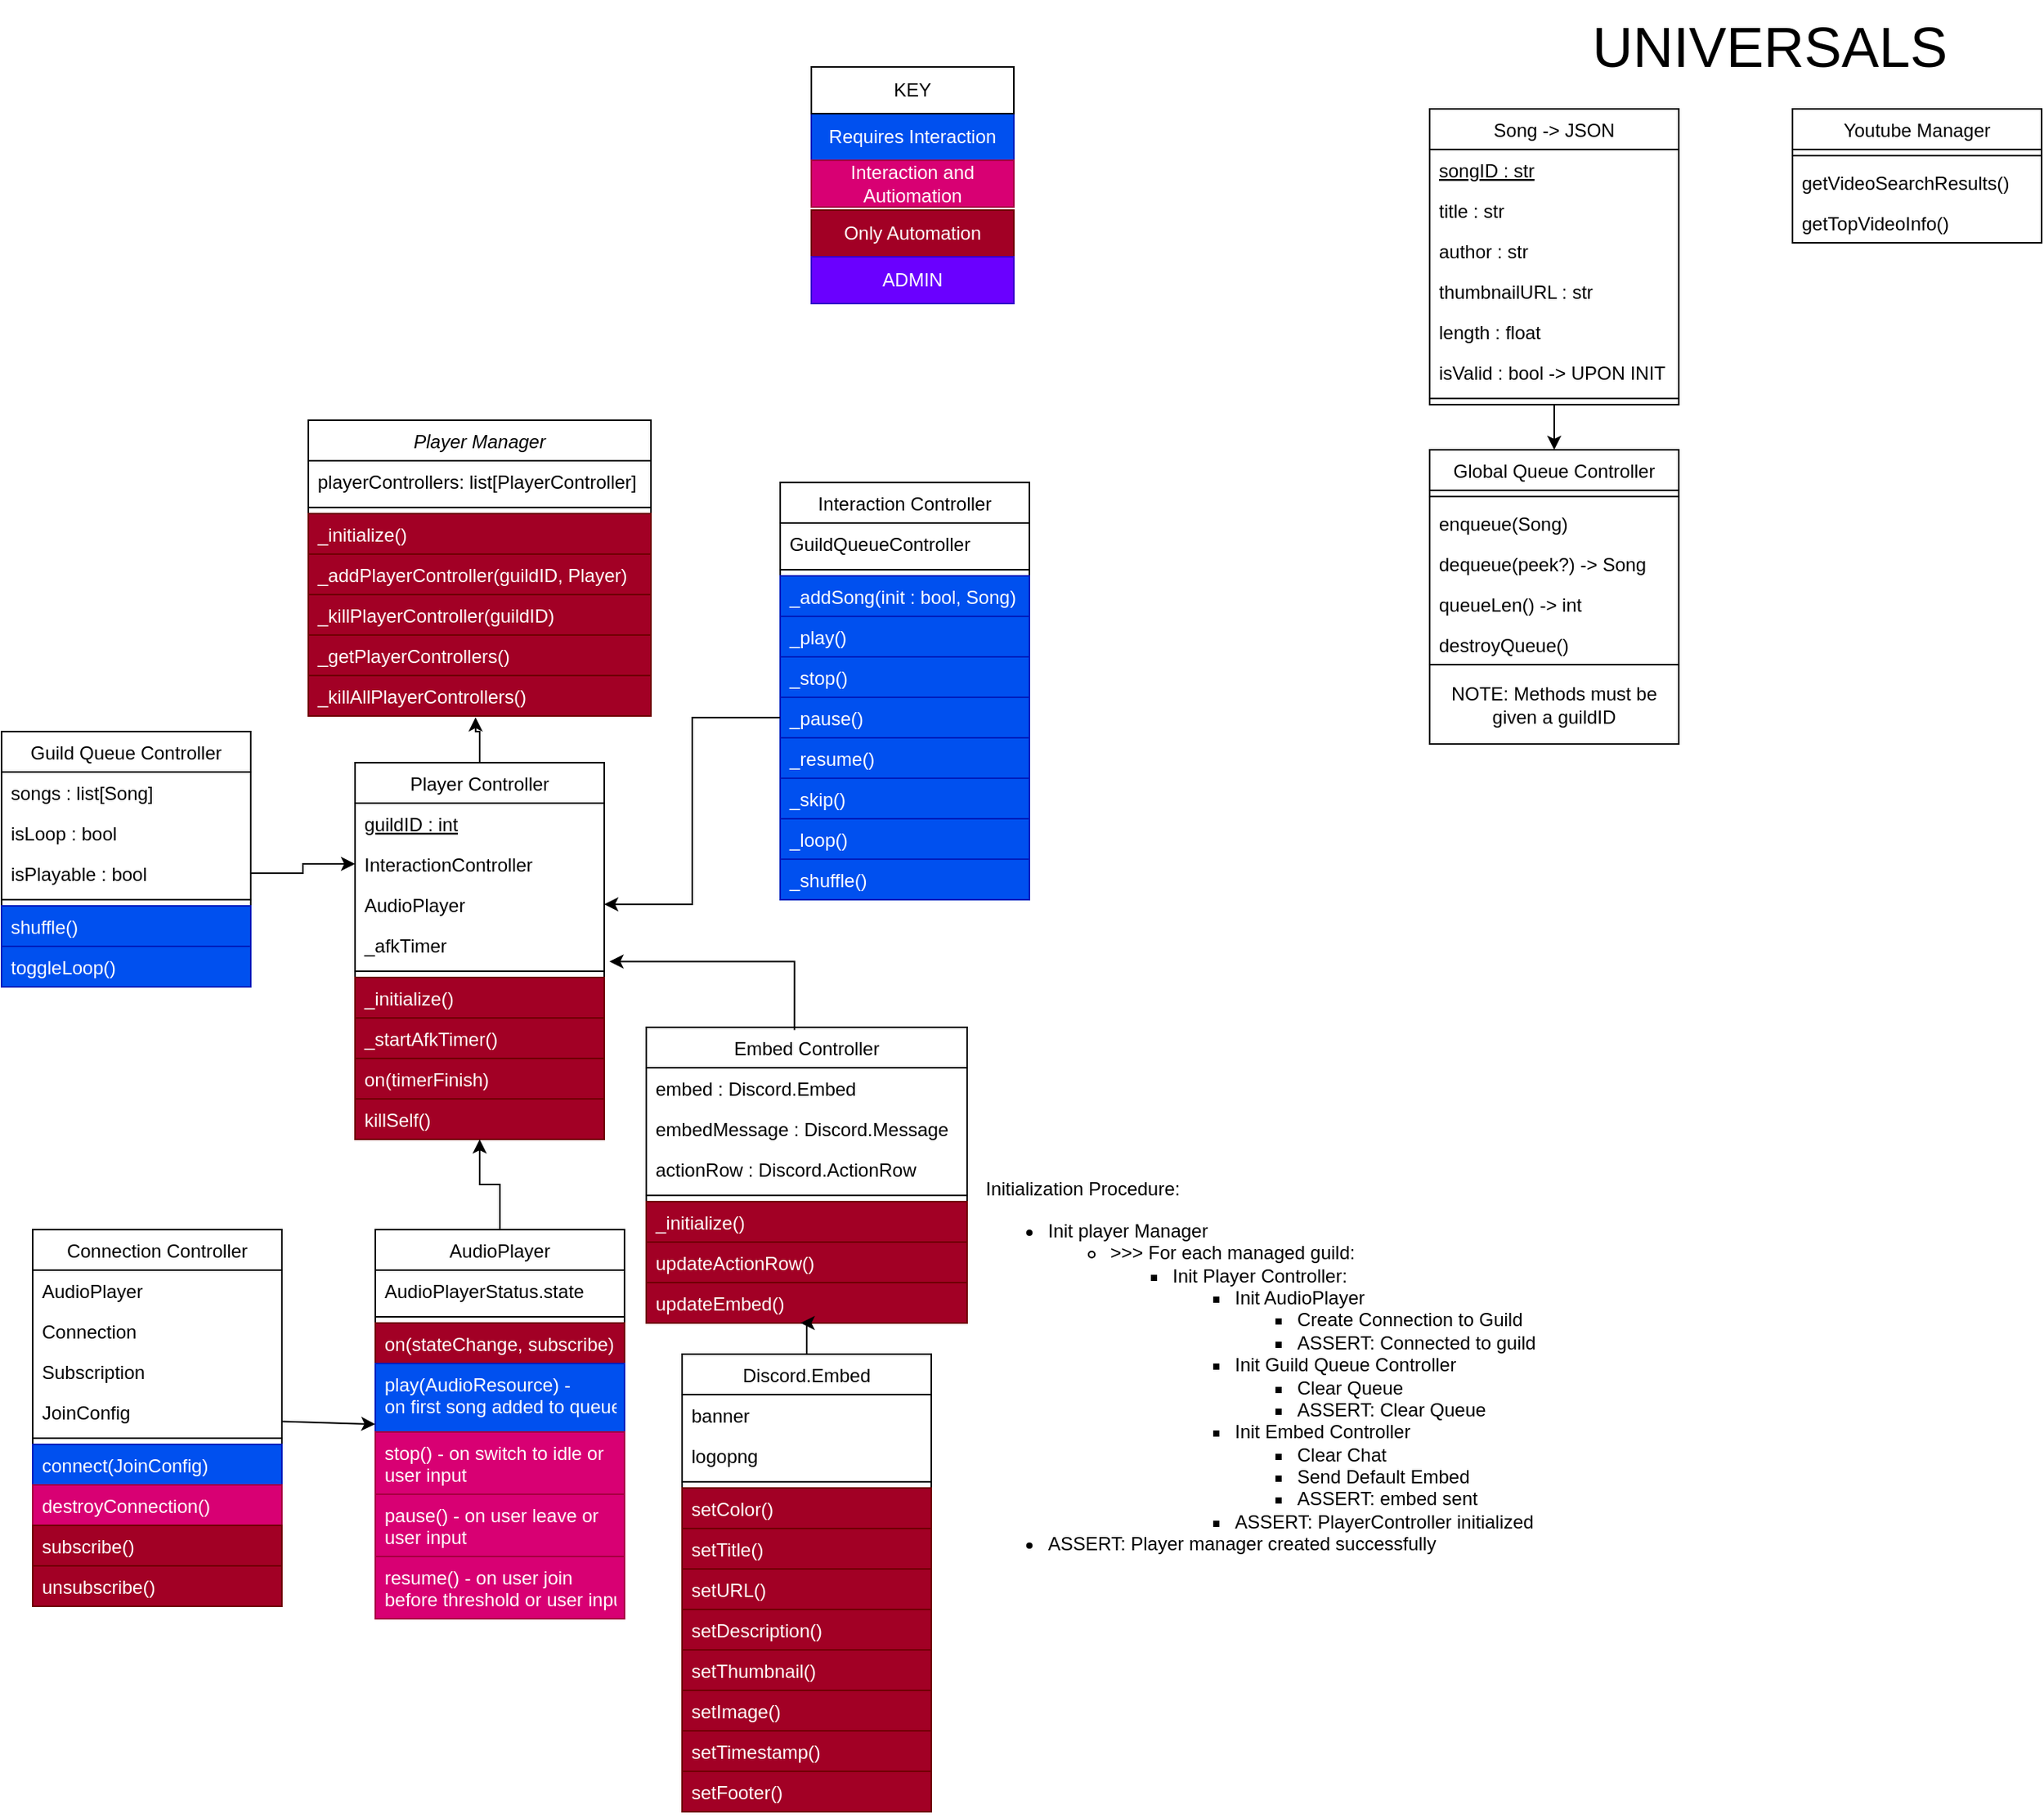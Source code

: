 <mxfile>
    <diagram id="C5RBs43oDa-KdzZeNtuy" name="Page-1">
        <mxGraphModel dx="880" dy="475" grid="1" gridSize="10" guides="1" tooltips="1" connect="1" arrows="1" fold="1" page="1" pageScale="1" pageWidth="827" pageHeight="1169" math="0" shadow="0">
            <root>
                <mxCell id="WIyWlLk6GJQsqaUBKTNV-0"/>
                <mxCell id="WIyWlLk6GJQsqaUBKTNV-1" parent="WIyWlLk6GJQsqaUBKTNV-0"/>
                <mxCell id="zkfFHV4jXpPFQw0GAbJ--0" value="Player Manager" style="swimlane;fontStyle=2;align=center;verticalAlign=top;childLayout=stackLayout;horizontal=1;startSize=26;horizontalStack=0;resizeParent=1;resizeLast=0;collapsible=1;marginBottom=0;rounded=0;shadow=0;strokeWidth=1;" parent="WIyWlLk6GJQsqaUBKTNV-1" vertex="1">
                    <mxGeometry x="197" y="270" width="220" height="190" as="geometry">
                        <mxRectangle x="230" y="140" width="160" height="26" as="alternateBounds"/>
                    </mxGeometry>
                </mxCell>
                <mxCell id="rU3GlfbfoMmTgdXPolvb-1" value="playerControllers: list[PlayerController]" style="text;align=left;verticalAlign=top;spacingLeft=4;spacingRight=4;overflow=hidden;rotatable=0;points=[[0,0.5],[1,0.5]];portConstraint=eastwest;" parent="zkfFHV4jXpPFQw0GAbJ--0" vertex="1">
                    <mxGeometry y="26" width="220" height="26" as="geometry"/>
                </mxCell>
                <mxCell id="zkfFHV4jXpPFQw0GAbJ--4" value="" style="line;html=1;strokeWidth=1;align=left;verticalAlign=middle;spacingTop=-1;spacingLeft=3;spacingRight=3;rotatable=0;labelPosition=right;points=[];portConstraint=eastwest;" parent="zkfFHV4jXpPFQw0GAbJ--0" vertex="1">
                    <mxGeometry y="52" width="220" height="8" as="geometry"/>
                </mxCell>
                <mxCell id="rU3GlfbfoMmTgdXPolvb-70" value="_initialize()" style="text;align=left;verticalAlign=top;spacingLeft=4;spacingRight=4;overflow=hidden;rotatable=0;points=[[0,0.5],[1,0.5]];portConstraint=eastwest;fillColor=#a20025;fontColor=#ffffff;strokeColor=#6F0000;" parent="zkfFHV4jXpPFQw0GAbJ--0" vertex="1">
                    <mxGeometry y="60" width="220" height="26" as="geometry"/>
                </mxCell>
                <mxCell id="zkfFHV4jXpPFQw0GAbJ--5" value="_addPlayerController(guildID, Player)" style="text;align=left;verticalAlign=top;spacingLeft=4;spacingRight=4;overflow=hidden;rotatable=0;points=[[0,0.5],[1,0.5]];portConstraint=eastwest;fillColor=#a20025;fontColor=#ffffff;strokeColor=#6F0000;" parent="zkfFHV4jXpPFQw0GAbJ--0" vertex="1">
                    <mxGeometry y="86" width="220" height="26" as="geometry"/>
                </mxCell>
                <mxCell id="rU3GlfbfoMmTgdXPolvb-0" value="_killPlayerController(guildID)" style="text;align=left;verticalAlign=top;spacingLeft=4;spacingRight=4;overflow=hidden;rotatable=0;points=[[0,0.5],[1,0.5]];portConstraint=eastwest;fillColor=#a20025;fontColor=#ffffff;strokeColor=#6F0000;" parent="zkfFHV4jXpPFQw0GAbJ--0" vertex="1">
                    <mxGeometry y="112" width="220" height="26" as="geometry"/>
                </mxCell>
                <mxCell id="rU3GlfbfoMmTgdXPolvb-2" value="_getPlayerControllers()" style="text;align=left;verticalAlign=top;spacingLeft=4;spacingRight=4;overflow=hidden;rotatable=0;points=[[0,0.5],[1,0.5]];portConstraint=eastwest;fillColor=#a20025;fontColor=#ffffff;strokeColor=#6F0000;" parent="zkfFHV4jXpPFQw0GAbJ--0" vertex="1">
                    <mxGeometry y="138" width="220" height="26" as="geometry"/>
                </mxCell>
                <mxCell id="rU3GlfbfoMmTgdXPolvb-3" value="_killAllPlayerControllers()" style="text;align=left;verticalAlign=top;spacingLeft=4;spacingRight=4;overflow=hidden;rotatable=0;points=[[0,0.5],[1,0.5]];portConstraint=eastwest;fillColor=#a20025;fontColor=#ffffff;strokeColor=#6F0000;" parent="zkfFHV4jXpPFQw0GAbJ--0" vertex="1">
                    <mxGeometry y="164" width="220" height="26" as="geometry"/>
                </mxCell>
                <mxCell id="zkfFHV4jXpPFQw0GAbJ--6" value="AudioPlayer" style="swimlane;fontStyle=0;align=center;verticalAlign=top;childLayout=stackLayout;horizontal=1;startSize=26;horizontalStack=0;resizeParent=1;resizeLast=0;collapsible=1;marginBottom=0;rounded=0;shadow=0;strokeWidth=1;" parent="WIyWlLk6GJQsqaUBKTNV-1" vertex="1">
                    <mxGeometry x="240" y="790" width="160" height="250" as="geometry">
                        <mxRectangle x="130" y="380" width="160" height="26" as="alternateBounds"/>
                    </mxGeometry>
                </mxCell>
                <mxCell id="zkfFHV4jXpPFQw0GAbJ--8" value="AudioPlayerStatus.state" style="text;align=left;verticalAlign=top;spacingLeft=4;spacingRight=4;overflow=hidden;rotatable=0;points=[[0,0.5],[1,0.5]];portConstraint=eastwest;rounded=0;shadow=0;html=0;" parent="zkfFHV4jXpPFQw0GAbJ--6" vertex="1">
                    <mxGeometry y="26" width="160" height="26" as="geometry"/>
                </mxCell>
                <mxCell id="zkfFHV4jXpPFQw0GAbJ--9" value="" style="line;html=1;strokeWidth=1;align=left;verticalAlign=middle;spacingTop=-1;spacingLeft=3;spacingRight=3;rotatable=0;labelPosition=right;points=[];portConstraint=eastwest;" parent="zkfFHV4jXpPFQw0GAbJ--6" vertex="1">
                    <mxGeometry y="52" width="160" height="8" as="geometry"/>
                </mxCell>
                <mxCell id="19" value="on(stateChange, subscribe)" style="text;align=left;verticalAlign=top;spacingLeft=4;spacingRight=4;overflow=hidden;rotatable=0;points=[[0,0.5],[1,0.5]];portConstraint=eastwest;fillColor=#a20025;fontColor=#ffffff;strokeColor=#6F0000;" parent="zkfFHV4jXpPFQw0GAbJ--6" vertex="1">
                    <mxGeometry y="60" width="160" height="26" as="geometry"/>
                </mxCell>
                <mxCell id="20" value="play(AudioResource) - &#10;on first song added to queue" style="text;align=left;verticalAlign=top;spacingLeft=4;spacingRight=4;overflow=hidden;rotatable=0;points=[[0,0.5],[1,0.5]];portConstraint=eastwest;fillColor=#0050ef;fontColor=#ffffff;strokeColor=#001DBC;" parent="zkfFHV4jXpPFQw0GAbJ--6" vertex="1">
                    <mxGeometry y="86" width="160" height="44" as="geometry"/>
                </mxCell>
                <mxCell id="21" value="stop() - on switch to idle or&#10;user input" style="text;align=left;verticalAlign=top;spacingLeft=4;spacingRight=4;overflow=hidden;rotatable=0;points=[[0,0.5],[1,0.5]];portConstraint=eastwest;fillColor=#d80073;fontColor=#ffffff;strokeColor=#A50040;" parent="zkfFHV4jXpPFQw0GAbJ--6" vertex="1">
                    <mxGeometry y="130" width="160" height="40" as="geometry"/>
                </mxCell>
                <mxCell id="22" value="pause() - on user leave or&#10;user input" style="text;align=left;verticalAlign=top;spacingLeft=4;spacingRight=4;overflow=hidden;rotatable=0;points=[[0,0.5],[1,0.5]];portConstraint=eastwest;fillColor=#d80073;fontColor=#ffffff;strokeColor=#A50040;" parent="zkfFHV4jXpPFQw0GAbJ--6" vertex="1">
                    <mxGeometry y="170" width="160" height="40" as="geometry"/>
                </mxCell>
                <mxCell id="zkfFHV4jXpPFQw0GAbJ--11" value="resume() - on user join&#10;before threshold or user input" style="text;align=left;verticalAlign=top;spacingLeft=4;spacingRight=4;overflow=hidden;rotatable=0;points=[[0,0.5],[1,0.5]];portConstraint=eastwest;fillColor=#d80073;fontColor=#ffffff;strokeColor=#A50040;" parent="zkfFHV4jXpPFQw0GAbJ--6" vertex="1">
                    <mxGeometry y="210" width="160" height="40" as="geometry"/>
                </mxCell>
                <mxCell id="rU3GlfbfoMmTgdXPolvb-4" value="Player Controller" style="swimlane;fontStyle=0;align=center;verticalAlign=top;childLayout=stackLayout;horizontal=1;startSize=26;horizontalStack=0;resizeParent=1;resizeLast=0;collapsible=1;marginBottom=0;rounded=0;shadow=0;strokeWidth=1;" parent="WIyWlLk6GJQsqaUBKTNV-1" vertex="1">
                    <mxGeometry x="227" y="490" width="160" height="242" as="geometry">
                        <mxRectangle x="130" y="380" width="160" height="26" as="alternateBounds"/>
                    </mxGeometry>
                </mxCell>
                <mxCell id="rU3GlfbfoMmTgdXPolvb-5" value="guildID : int" style="text;align=left;verticalAlign=top;spacingLeft=4;spacingRight=4;overflow=hidden;rotatable=0;points=[[0,0.5],[1,0.5]];portConstraint=eastwest;fontStyle=4" parent="rU3GlfbfoMmTgdXPolvb-4" vertex="1">
                    <mxGeometry y="26" width="160" height="26" as="geometry"/>
                </mxCell>
                <mxCell id="rU3GlfbfoMmTgdXPolvb-54" value="InteractionController" style="text;align=left;verticalAlign=top;spacingLeft=4;spacingRight=4;overflow=hidden;rotatable=0;points=[[0,0.5],[1,0.5]];portConstraint=eastwest;rounded=0;shadow=0;html=0;" parent="rU3GlfbfoMmTgdXPolvb-4" vertex="1">
                    <mxGeometry y="52" width="160" height="26" as="geometry"/>
                </mxCell>
                <mxCell id="rU3GlfbfoMmTgdXPolvb-6" value="AudioPlayer" style="text;align=left;verticalAlign=top;spacingLeft=4;spacingRight=4;overflow=hidden;rotatable=0;points=[[0,0.5],[1,0.5]];portConstraint=eastwest;rounded=0;shadow=0;html=0;" parent="rU3GlfbfoMmTgdXPolvb-4" vertex="1">
                    <mxGeometry y="78" width="160" height="26" as="geometry"/>
                </mxCell>
                <mxCell id="24" value="_afkTimer" style="text;align=left;verticalAlign=top;spacingLeft=4;spacingRight=4;overflow=hidden;rotatable=0;points=[[0,0.5],[1,0.5]];portConstraint=eastwest;rounded=0;shadow=0;html=0;" parent="rU3GlfbfoMmTgdXPolvb-4" vertex="1">
                    <mxGeometry y="104" width="160" height="26" as="geometry"/>
                </mxCell>
                <mxCell id="rU3GlfbfoMmTgdXPolvb-7" value="" style="line;html=1;strokeWidth=1;align=left;verticalAlign=middle;spacingTop=-1;spacingLeft=3;spacingRight=3;rotatable=0;labelPosition=right;points=[];portConstraint=eastwest;" parent="rU3GlfbfoMmTgdXPolvb-4" vertex="1">
                    <mxGeometry y="130" width="160" height="8" as="geometry"/>
                </mxCell>
                <mxCell id="48" value="_initialize()" style="text;align=left;verticalAlign=top;spacingLeft=4;spacingRight=4;overflow=hidden;rotatable=0;points=[[0,0.5],[1,0.5]];portConstraint=eastwest;rounded=0;shadow=0;html=0;fillColor=#a20025;fontColor=#ffffff;strokeColor=#6F0000;" parent="rU3GlfbfoMmTgdXPolvb-4" vertex="1">
                    <mxGeometry y="138" width="160" height="26" as="geometry"/>
                </mxCell>
                <mxCell id="23" value="_startAfkTimer()" style="text;align=left;verticalAlign=top;spacingLeft=4;spacingRight=4;overflow=hidden;rotatable=0;points=[[0,0.5],[1,0.5]];portConstraint=eastwest;rounded=0;shadow=0;html=0;fillColor=#a20025;fontColor=#ffffff;strokeColor=#6F0000;" parent="rU3GlfbfoMmTgdXPolvb-4" vertex="1">
                    <mxGeometry y="164" width="160" height="26" as="geometry"/>
                </mxCell>
                <mxCell id="25" value="on(timerFinish)" style="text;align=left;verticalAlign=top;spacingLeft=4;spacingRight=4;overflow=hidden;rotatable=0;points=[[0,0.5],[1,0.5]];portConstraint=eastwest;rounded=0;shadow=0;html=0;fillColor=#a20025;fontColor=#ffffff;strokeColor=#6F0000;" parent="rU3GlfbfoMmTgdXPolvb-4" vertex="1">
                    <mxGeometry y="190" width="160" height="26" as="geometry"/>
                </mxCell>
                <mxCell id="44" value="killSelf()" style="text;align=left;verticalAlign=top;spacingLeft=4;spacingRight=4;overflow=hidden;rotatable=0;points=[[0,0.5],[1,0.5]];portConstraint=eastwest;rounded=0;shadow=0;html=0;fillColor=#a20025;fontColor=#ffffff;strokeColor=#6F0000;" parent="rU3GlfbfoMmTgdXPolvb-4" vertex="1">
                    <mxGeometry y="216" width="160" height="26" as="geometry"/>
                </mxCell>
                <mxCell id="rU3GlfbfoMmTgdXPolvb-10" style="edgeStyle=orthogonalEdgeStyle;rounded=0;orthogonalLoop=1;jettySize=auto;html=1;entryX=0.488;entryY=1.033;entryDx=0;entryDy=0;entryPerimeter=0;" parent="WIyWlLk6GJQsqaUBKTNV-1" source="rU3GlfbfoMmTgdXPolvb-4" target="rU3GlfbfoMmTgdXPolvb-3" edge="1">
                    <mxGeometry relative="1" as="geometry"/>
                </mxCell>
                <mxCell id="rU3GlfbfoMmTgdXPolvb-16" style="edgeStyle=orthogonalEdgeStyle;rounded=0;orthogonalLoop=1;jettySize=auto;html=1;entryX=0.5;entryY=1;entryDx=0;entryDy=0;" parent="WIyWlLk6GJQsqaUBKTNV-1" source="zkfFHV4jXpPFQw0GAbJ--6" target="rU3GlfbfoMmTgdXPolvb-4" edge="1">
                    <mxGeometry relative="1" as="geometry">
                        <mxPoint x="307" y="638" as="targetPoint"/>
                    </mxGeometry>
                </mxCell>
                <mxCell id="rU3GlfbfoMmTgdXPolvb-18" value="Global Queue Controller" style="swimlane;fontStyle=0;align=center;verticalAlign=top;childLayout=stackLayout;horizontal=1;startSize=26;horizontalStack=0;resizeParent=1;resizeLast=0;collapsible=1;marginBottom=0;rounded=0;shadow=0;strokeWidth=1;" parent="WIyWlLk6GJQsqaUBKTNV-1" vertex="1">
                    <mxGeometry x="917" y="289" width="160" height="189" as="geometry">
                        <mxRectangle x="130" y="380" width="160" height="26" as="alternateBounds"/>
                    </mxGeometry>
                </mxCell>
                <mxCell id="rU3GlfbfoMmTgdXPolvb-21" value="" style="line;html=1;strokeWidth=1;align=left;verticalAlign=middle;spacingTop=-1;spacingLeft=3;spacingRight=3;rotatable=0;labelPosition=right;points=[];portConstraint=eastwest;" parent="rU3GlfbfoMmTgdXPolvb-18" vertex="1">
                    <mxGeometry y="26" width="160" height="8" as="geometry"/>
                </mxCell>
                <mxCell id="rU3GlfbfoMmTgdXPolvb-26" value="enqueue(Song)" style="text;align=left;verticalAlign=top;spacingLeft=4;spacingRight=4;overflow=hidden;rotatable=0;points=[[0,0.5],[1,0.5]];portConstraint=eastwest;rounded=0;shadow=0;html=0;" parent="rU3GlfbfoMmTgdXPolvb-18" vertex="1">
                    <mxGeometry y="34" width="160" height="26" as="geometry"/>
                </mxCell>
                <mxCell id="rU3GlfbfoMmTgdXPolvb-27" value="dequeue(peek?) -&gt; Song" style="text;align=left;verticalAlign=top;spacingLeft=4;spacingRight=4;overflow=hidden;rotatable=0;points=[[0,0.5],[1,0.5]];portConstraint=eastwest;rounded=0;shadow=0;html=0;" parent="rU3GlfbfoMmTgdXPolvb-18" vertex="1">
                    <mxGeometry y="60" width="160" height="26" as="geometry"/>
                </mxCell>
                <mxCell id="rU3GlfbfoMmTgdXPolvb-138" value="queueLen() -&gt; int" style="text;align=left;verticalAlign=top;spacingLeft=4;spacingRight=4;overflow=hidden;rotatable=0;points=[[0,0.5],[1,0.5]];portConstraint=eastwest;rounded=0;shadow=0;html=0;" parent="rU3GlfbfoMmTgdXPolvb-18" vertex="1">
                    <mxGeometry y="86" width="160" height="26" as="geometry"/>
                </mxCell>
                <mxCell id="rU3GlfbfoMmTgdXPolvb-28" value="destroyQueue()" style="text;align=left;verticalAlign=top;spacingLeft=4;spacingRight=4;overflow=hidden;rotatable=0;points=[[0,0.5],[1,0.5]];portConstraint=eastwest;rounded=0;shadow=0;html=0;" parent="rU3GlfbfoMmTgdXPolvb-18" vertex="1">
                    <mxGeometry y="112" width="160" height="26" as="geometry"/>
                </mxCell>
                <mxCell id="rU3GlfbfoMmTgdXPolvb-96" value="NOTE: Methods must be given a guildID" style="whiteSpace=wrap;html=1;" parent="rU3GlfbfoMmTgdXPolvb-18" vertex="1">
                    <mxGeometry y="138" width="160" height="51" as="geometry"/>
                </mxCell>
                <mxCell id="rU3GlfbfoMmTgdXPolvb-46" style="edgeStyle=orthogonalEdgeStyle;rounded=0;orthogonalLoop=1;jettySize=auto;html=1;entryX=0.5;entryY=0;entryDx=0;entryDy=0;" parent="WIyWlLk6GJQsqaUBKTNV-1" source="rU3GlfbfoMmTgdXPolvb-32" target="rU3GlfbfoMmTgdXPolvb-18" edge="1">
                    <mxGeometry relative="1" as="geometry"/>
                </mxCell>
                <mxCell id="rU3GlfbfoMmTgdXPolvb-32" value="Song -&gt; JSON" style="swimlane;fontStyle=0;align=center;verticalAlign=top;childLayout=stackLayout;horizontal=1;startSize=26;horizontalStack=0;resizeParent=1;resizeLast=0;collapsible=1;marginBottom=0;rounded=0;shadow=0;strokeWidth=1;" parent="WIyWlLk6GJQsqaUBKTNV-1" vertex="1">
                    <mxGeometry x="917" y="70" width="160" height="190" as="geometry">
                        <mxRectangle x="130" y="380" width="160" height="26" as="alternateBounds"/>
                    </mxGeometry>
                </mxCell>
                <mxCell id="rU3GlfbfoMmTgdXPolvb-45" value="songID : str" style="text;align=left;verticalAlign=top;spacingLeft=4;spacingRight=4;overflow=hidden;rotatable=0;points=[[0,0.5],[1,0.5]];portConstraint=eastwest;rounded=0;shadow=0;html=0;fontStyle=4" parent="rU3GlfbfoMmTgdXPolvb-32" vertex="1">
                    <mxGeometry y="26" width="160" height="26" as="geometry"/>
                </mxCell>
                <mxCell id="rU3GlfbfoMmTgdXPolvb-33" value="title : str" style="text;align=left;verticalAlign=top;spacingLeft=4;spacingRight=4;overflow=hidden;rotatable=0;points=[[0,0.5],[1,0.5]];portConstraint=eastwest;rounded=0;shadow=0;html=0;" parent="rU3GlfbfoMmTgdXPolvb-32" vertex="1">
                    <mxGeometry y="52" width="160" height="26" as="geometry"/>
                </mxCell>
                <mxCell id="rU3GlfbfoMmTgdXPolvb-42" value="author : str" style="text;align=left;verticalAlign=top;spacingLeft=4;spacingRight=4;overflow=hidden;rotatable=0;points=[[0,0.5],[1,0.5]];portConstraint=eastwest;rounded=0;shadow=0;html=0;" parent="rU3GlfbfoMmTgdXPolvb-32" vertex="1">
                    <mxGeometry y="78" width="160" height="26" as="geometry"/>
                </mxCell>
                <mxCell id="rU3GlfbfoMmTgdXPolvb-43" value="thumbnailURL : str" style="text;align=left;verticalAlign=top;spacingLeft=4;spacingRight=4;overflow=hidden;rotatable=0;points=[[0,0.5],[1,0.5]];portConstraint=eastwest;rounded=0;shadow=0;html=0;" parent="rU3GlfbfoMmTgdXPolvb-32" vertex="1">
                    <mxGeometry y="104" width="160" height="26" as="geometry"/>
                </mxCell>
                <mxCell id="rU3GlfbfoMmTgdXPolvb-44" value="length : float" style="text;align=left;verticalAlign=top;spacingLeft=4;spacingRight=4;overflow=hidden;rotatable=0;points=[[0,0.5],[1,0.5]];portConstraint=eastwest;rounded=0;shadow=0;html=0;" parent="rU3GlfbfoMmTgdXPolvb-32" vertex="1">
                    <mxGeometry y="130" width="160" height="26" as="geometry"/>
                </mxCell>
                <mxCell id="rU3GlfbfoMmTgdXPolvb-104" value="isValid : bool -&gt; UPON INIT" style="text;align=left;verticalAlign=top;spacingLeft=4;spacingRight=4;overflow=hidden;rotatable=0;points=[[0,0.5],[1,0.5]];portConstraint=eastwest;rounded=0;shadow=0;html=0;" parent="rU3GlfbfoMmTgdXPolvb-32" vertex="1">
                    <mxGeometry y="156" width="160" height="26" as="geometry"/>
                </mxCell>
                <mxCell id="rU3GlfbfoMmTgdXPolvb-35" value="" style="line;html=1;strokeWidth=1;align=left;verticalAlign=middle;spacingTop=-1;spacingLeft=3;spacingRight=3;rotatable=0;labelPosition=right;points=[];portConstraint=eastwest;" parent="rU3GlfbfoMmTgdXPolvb-32" vertex="1">
                    <mxGeometry y="182" width="160" height="8" as="geometry"/>
                </mxCell>
                <mxCell id="rU3GlfbfoMmTgdXPolvb-47" value="Interaction Controller" style="swimlane;fontStyle=0;align=center;verticalAlign=top;childLayout=stackLayout;horizontal=1;startSize=26;horizontalStack=0;resizeParent=1;resizeLast=0;collapsible=1;marginBottom=0;rounded=0;shadow=0;strokeWidth=1;" parent="WIyWlLk6GJQsqaUBKTNV-1" vertex="1">
                    <mxGeometry x="500" y="310" width="160" height="268" as="geometry">
                        <mxRectangle x="130" y="380" width="160" height="26" as="alternateBounds"/>
                    </mxGeometry>
                </mxCell>
                <mxCell id="rU3GlfbfoMmTgdXPolvb-105" value="GuildQueueController" style="text;align=left;verticalAlign=top;spacingLeft=4;spacingRight=4;overflow=hidden;rotatable=0;points=[[0,0.5],[1,0.5]];portConstraint=eastwest;rounded=0;shadow=0;html=0;" parent="rU3GlfbfoMmTgdXPolvb-47" vertex="1">
                    <mxGeometry y="26" width="160" height="26" as="geometry"/>
                </mxCell>
                <mxCell id="rU3GlfbfoMmTgdXPolvb-50" value="" style="line;html=1;strokeWidth=1;align=left;verticalAlign=middle;spacingTop=-1;spacingLeft=3;spacingRight=3;rotatable=0;labelPosition=right;points=[];portConstraint=eastwest;" parent="rU3GlfbfoMmTgdXPolvb-47" vertex="1">
                    <mxGeometry y="52" width="160" height="8" as="geometry"/>
                </mxCell>
                <mxCell id="rU3GlfbfoMmTgdXPolvb-59" value="_addSong(init : bool, Song)" style="text;align=left;verticalAlign=top;spacingLeft=4;spacingRight=4;overflow=hidden;rotatable=0;points=[[0,0.5],[1,0.5]];portConstraint=eastwest;rounded=0;shadow=0;html=0;fillColor=#0050ef;fontColor=#ffffff;strokeColor=#001DBC;" parent="rU3GlfbfoMmTgdXPolvb-47" vertex="1">
                    <mxGeometry y="60" width="160" height="26" as="geometry"/>
                </mxCell>
                <mxCell id="rU3GlfbfoMmTgdXPolvb-61" value="_play()" style="text;align=left;verticalAlign=top;spacingLeft=4;spacingRight=4;overflow=hidden;rotatable=0;points=[[0,0.5],[1,0.5]];portConstraint=eastwest;rounded=0;shadow=0;html=0;fontColor=#ffffff;fillColor=#0050ef;strokeColor=#001DBC;" parent="rU3GlfbfoMmTgdXPolvb-47" vertex="1">
                    <mxGeometry y="86" width="160" height="26" as="geometry"/>
                </mxCell>
                <mxCell id="rU3GlfbfoMmTgdXPolvb-62" value="_stop()" style="text;align=left;verticalAlign=top;spacingLeft=4;spacingRight=4;overflow=hidden;rotatable=0;points=[[0,0.5],[1,0.5]];portConstraint=eastwest;rounded=0;shadow=0;html=0;fillColor=#0050ef;fontColor=#ffffff;strokeColor=#001DBC;" parent="rU3GlfbfoMmTgdXPolvb-47" vertex="1">
                    <mxGeometry y="112" width="160" height="26" as="geometry"/>
                </mxCell>
                <mxCell id="rU3GlfbfoMmTgdXPolvb-63" value="_pause()" style="text;align=left;verticalAlign=top;spacingLeft=4;spacingRight=4;overflow=hidden;rotatable=0;points=[[0,0.5],[1,0.5]];portConstraint=eastwest;rounded=0;shadow=0;html=0;fillColor=#0050ef;fontColor=#ffffff;strokeColor=#001DBC;" parent="rU3GlfbfoMmTgdXPolvb-47" vertex="1">
                    <mxGeometry y="138" width="160" height="26" as="geometry"/>
                </mxCell>
                <mxCell id="rU3GlfbfoMmTgdXPolvb-64" value="_resume()" style="text;align=left;verticalAlign=top;spacingLeft=4;spacingRight=4;overflow=hidden;rotatable=0;points=[[0,0.5],[1,0.5]];portConstraint=eastwest;rounded=0;shadow=0;html=0;fillColor=#0050ef;fontColor=#ffffff;strokeColor=#001DBC;" parent="rU3GlfbfoMmTgdXPolvb-47" vertex="1">
                    <mxGeometry y="164" width="160" height="26" as="geometry"/>
                </mxCell>
                <mxCell id="rU3GlfbfoMmTgdXPolvb-65" value="_skip()&#10;" style="text;align=left;verticalAlign=top;spacingLeft=4;spacingRight=4;overflow=hidden;rotatable=0;points=[[0,0.5],[1,0.5]];portConstraint=eastwest;rounded=0;shadow=0;html=0;fillColor=#0050ef;fontColor=#ffffff;strokeColor=#001DBC;" parent="rU3GlfbfoMmTgdXPolvb-47" vertex="1">
                    <mxGeometry y="190" width="160" height="26" as="geometry"/>
                </mxCell>
                <mxCell id="rU3GlfbfoMmTgdXPolvb-67" value="_loop()" style="text;align=left;verticalAlign=top;spacingLeft=4;spacingRight=4;overflow=hidden;rotatable=0;points=[[0,0.5],[1,0.5]];portConstraint=eastwest;rounded=0;shadow=0;html=0;fillColor=#0050ef;fontColor=#ffffff;strokeColor=#001DBC;" parent="rU3GlfbfoMmTgdXPolvb-47" vertex="1">
                    <mxGeometry y="216" width="160" height="26" as="geometry"/>
                </mxCell>
                <mxCell id="rU3GlfbfoMmTgdXPolvb-68" value="_shuffle()" style="text;align=left;verticalAlign=top;spacingLeft=4;spacingRight=4;overflow=hidden;rotatable=0;points=[[0,0.5],[1,0.5]];portConstraint=eastwest;rounded=0;shadow=0;html=0;fillColor=#0050ef;fontColor=#ffffff;strokeColor=#001DBC;" parent="rU3GlfbfoMmTgdXPolvb-47" vertex="1">
                    <mxGeometry y="242" width="160" height="26" as="geometry"/>
                </mxCell>
                <mxCell id="rU3GlfbfoMmTgdXPolvb-69" value="Initialization Procedure:&lt;div&gt;&lt;ul&gt;&lt;li&gt;Init player Manager&lt;/li&gt;&lt;ul&gt;&lt;li&gt;&amp;gt;&amp;gt;&amp;gt; For each managed guild:&lt;/li&gt;&lt;ul&gt;&lt;li&gt;Init Player Controller:&lt;/li&gt;&lt;ul&gt;&lt;li&gt;Init AudioPlayer&lt;/li&gt;&lt;ul&gt;&lt;li&gt;Create Connection to Guild&lt;/li&gt;&lt;li&gt;ASSERT: Connected to guild&lt;/li&gt;&lt;/ul&gt;&lt;li&gt;Init Guild Queue Controller&lt;/li&gt;&lt;ul&gt;&lt;li&gt;Clear Queue&lt;/li&gt;&lt;li&gt;ASSERT: Clear Queue&lt;/li&gt;&lt;/ul&gt;&lt;li&gt;Init Embed Controller&lt;/li&gt;&lt;ul&gt;&lt;li&gt;Clear Chat&lt;/li&gt;&lt;li&gt;Send Default Embed&lt;/li&gt;&lt;li&gt;ASSERT: embed sent&lt;/li&gt;&lt;/ul&gt;&lt;li&gt;ASSERT: PlayerController initialized&lt;/li&gt;&lt;/ul&gt;&lt;/ul&gt;&lt;/ul&gt;&lt;li&gt;ASSERT: Player manager created successfully&lt;/li&gt;&lt;/ul&gt;&lt;/div&gt;" style="text;html=1;align=left;verticalAlign=middle;resizable=0;points=[];autosize=1;strokeColor=none;fillColor=none;" parent="WIyWlLk6GJQsqaUBKTNV-1" vertex="1">
                    <mxGeometry x="630" y="749" width="380" height="270" as="geometry"/>
                </mxCell>
                <mxCell id="rU3GlfbfoMmTgdXPolvb-71" value="Embed Controller" style="swimlane;fontStyle=0;align=center;verticalAlign=top;childLayout=stackLayout;horizontal=1;startSize=26;horizontalStack=0;resizeParent=1;resizeLast=0;collapsible=1;marginBottom=0;rounded=0;shadow=0;strokeWidth=1;" parent="WIyWlLk6GJQsqaUBKTNV-1" vertex="1">
                    <mxGeometry x="414" y="660" width="206" height="190" as="geometry">
                        <mxRectangle x="130" y="380" width="160" height="26" as="alternateBounds"/>
                    </mxGeometry>
                </mxCell>
                <mxCell id="rU3GlfbfoMmTgdXPolvb-108" value="embed : Discord.Embed" style="text;align=left;verticalAlign=top;spacingLeft=4;spacingRight=4;overflow=hidden;rotatable=0;points=[[0,0.5],[1,0.5]];portConstraint=eastwest;rounded=0;shadow=0;html=0;" parent="rU3GlfbfoMmTgdXPolvb-71" vertex="1">
                    <mxGeometry y="26" width="206" height="26" as="geometry"/>
                </mxCell>
                <mxCell id="49" value="embedMessage : Discord.Message" style="text;align=left;verticalAlign=top;spacingLeft=4;spacingRight=4;overflow=hidden;rotatable=0;points=[[0,0.5],[1,0.5]];portConstraint=eastwest;rounded=0;shadow=0;html=0;" vertex="1" parent="rU3GlfbfoMmTgdXPolvb-71">
                    <mxGeometry y="52" width="206" height="26" as="geometry"/>
                </mxCell>
                <mxCell id="rU3GlfbfoMmTgdXPolvb-140" value="actionRow : Discord.ActionRow" style="text;align=left;verticalAlign=top;spacingLeft=4;spacingRight=4;overflow=hidden;rotatable=0;points=[[0,0.5],[1,0.5]];portConstraint=eastwest;rounded=0;shadow=0;html=0;" parent="rU3GlfbfoMmTgdXPolvb-71" vertex="1">
                    <mxGeometry y="78" width="206" height="26" as="geometry"/>
                </mxCell>
                <mxCell id="rU3GlfbfoMmTgdXPolvb-72" value="" style="line;html=1;strokeWidth=1;align=left;verticalAlign=middle;spacingTop=-1;spacingLeft=3;spacingRight=3;rotatable=0;labelPosition=right;points=[];portConstraint=eastwest;" parent="rU3GlfbfoMmTgdXPolvb-71" vertex="1">
                    <mxGeometry y="104" width="206" height="8" as="geometry"/>
                </mxCell>
                <mxCell id="rU3GlfbfoMmTgdXPolvb-107" value="_initialize()" style="text;align=left;verticalAlign=top;spacingLeft=4;spacingRight=4;overflow=hidden;rotatable=0;points=[[0,0.5],[1,0.5]];portConstraint=eastwest;rounded=0;shadow=0;html=0;fillColor=#a20025;fontColor=#ffffff;strokeColor=#6F0000;" parent="rU3GlfbfoMmTgdXPolvb-71" vertex="1">
                    <mxGeometry y="112" width="206" height="26" as="geometry"/>
                </mxCell>
                <mxCell id="rU3GlfbfoMmTgdXPolvb-142" value="updateActionRow()" style="text;align=left;verticalAlign=top;spacingLeft=4;spacingRight=4;overflow=hidden;rotatable=0;points=[[0,0.5],[1,0.5]];portConstraint=eastwest;rounded=0;shadow=0;html=0;fillColor=#a20025;fontColor=#ffffff;strokeColor=#6F0000;" parent="rU3GlfbfoMmTgdXPolvb-71" vertex="1">
                    <mxGeometry y="138" width="206" height="26" as="geometry"/>
                </mxCell>
                <mxCell id="rU3GlfbfoMmTgdXPolvb-141" value="updateEmbed()" style="text;align=left;verticalAlign=top;spacingLeft=4;spacingRight=4;overflow=hidden;rotatable=0;points=[[0,0.5],[1,0.5]];portConstraint=eastwest;rounded=0;shadow=0;html=0;fillColor=#a20025;fontColor=#ffffff;strokeColor=#6F0000;" parent="rU3GlfbfoMmTgdXPolvb-71" vertex="1">
                    <mxGeometry y="164" width="206" height="26" as="geometry"/>
                </mxCell>
                <mxCell id="rU3GlfbfoMmTgdXPolvb-85" value="Guild Queue Controller" style="swimlane;fontStyle=0;align=center;verticalAlign=top;childLayout=stackLayout;horizontal=1;startSize=26;horizontalStack=0;resizeParent=1;resizeLast=0;collapsible=1;marginBottom=0;rounded=0;shadow=0;strokeWidth=1;" parent="WIyWlLk6GJQsqaUBKTNV-1" vertex="1">
                    <mxGeometry y="470" width="160" height="164" as="geometry">
                        <mxRectangle x="130" y="380" width="160" height="26" as="alternateBounds"/>
                    </mxGeometry>
                </mxCell>
                <mxCell id="rU3GlfbfoMmTgdXPolvb-99" value="songs : list[Song]" style="text;align=left;verticalAlign=top;spacingLeft=4;spacingRight=4;overflow=hidden;rotatable=0;points=[[0,0.5],[1,0.5]];portConstraint=eastwest;rounded=0;shadow=0;html=0;" parent="rU3GlfbfoMmTgdXPolvb-85" vertex="1">
                    <mxGeometry y="26" width="160" height="26" as="geometry"/>
                </mxCell>
                <mxCell id="rU3GlfbfoMmTgdXPolvb-87" value="isLoop : bool" style="text;align=left;verticalAlign=top;spacingLeft=4;spacingRight=4;overflow=hidden;rotatable=0;points=[[0,0.5],[1,0.5]];portConstraint=eastwest;rounded=0;shadow=0;html=0;" parent="rU3GlfbfoMmTgdXPolvb-85" vertex="1">
                    <mxGeometry y="52" width="160" height="26" as="geometry"/>
                </mxCell>
                <mxCell id="rU3GlfbfoMmTgdXPolvb-88" value="isPlayable : bool" style="text;align=left;verticalAlign=top;spacingLeft=4;spacingRight=4;overflow=hidden;rotatable=0;points=[[0,0.5],[1,0.5]];portConstraint=eastwest;rounded=0;shadow=0;html=0;" parent="rU3GlfbfoMmTgdXPolvb-85" vertex="1">
                    <mxGeometry y="78" width="160" height="26" as="geometry"/>
                </mxCell>
                <mxCell id="rU3GlfbfoMmTgdXPolvb-89" value="" style="line;html=1;strokeWidth=1;align=left;verticalAlign=middle;spacingTop=-1;spacingLeft=3;spacingRight=3;rotatable=0;labelPosition=right;points=[];portConstraint=eastwest;" parent="rU3GlfbfoMmTgdXPolvb-85" vertex="1">
                    <mxGeometry y="104" width="160" height="8" as="geometry"/>
                </mxCell>
                <mxCell id="rU3GlfbfoMmTgdXPolvb-94" value="shuffle()" style="text;align=left;verticalAlign=top;spacingLeft=4;spacingRight=4;overflow=hidden;rotatable=0;points=[[0,0.5],[1,0.5]];portConstraint=eastwest;rounded=0;shadow=0;html=0;fillColor=#0050ef;fontColor=#ffffff;strokeColor=#001DBC;" parent="rU3GlfbfoMmTgdXPolvb-85" vertex="1">
                    <mxGeometry y="112" width="160" height="26" as="geometry"/>
                </mxCell>
                <mxCell id="rU3GlfbfoMmTgdXPolvb-95" value="toggleLoop()" style="text;align=left;verticalAlign=top;spacingLeft=4;spacingRight=4;overflow=hidden;rotatable=0;points=[[0,0.5],[1,0.5]];portConstraint=eastwest;rounded=0;shadow=0;html=0;fillColor=#0050ef;fontColor=#ffffff;strokeColor=#001DBC;" parent="rU3GlfbfoMmTgdXPolvb-85" vertex="1">
                    <mxGeometry y="138" width="160" height="26" as="geometry"/>
                </mxCell>
                <mxCell id="rU3GlfbfoMmTgdXPolvb-101" style="edgeStyle=orthogonalEdgeStyle;rounded=0;orthogonalLoop=1;jettySize=auto;html=1;entryX=1;entryY=0.5;entryDx=0;entryDy=0;" parent="WIyWlLk6GJQsqaUBKTNV-1" source="rU3GlfbfoMmTgdXPolvb-63" target="rU3GlfbfoMmTgdXPolvb-6" edge="1">
                    <mxGeometry relative="1" as="geometry"/>
                </mxCell>
                <mxCell id="rU3GlfbfoMmTgdXPolvb-109" value="Discord.Embed" style="swimlane;fontStyle=0;align=center;verticalAlign=top;childLayout=stackLayout;horizontal=1;startSize=26;horizontalStack=0;resizeParent=1;resizeLast=0;collapsible=1;marginBottom=0;rounded=0;shadow=0;strokeWidth=1;" parent="WIyWlLk6GJQsqaUBKTNV-1" vertex="1">
                    <mxGeometry x="437" y="870" width="160" height="294" as="geometry">
                        <mxRectangle x="130" y="380" width="160" height="26" as="alternateBounds"/>
                    </mxGeometry>
                </mxCell>
                <mxCell id="rU3GlfbfoMmTgdXPolvb-126" value="banner" style="text;align=left;verticalAlign=top;spacingLeft=4;spacingRight=4;overflow=hidden;rotatable=0;points=[[0,0.5],[1,0.5]];portConstraint=eastwest;rounded=0;shadow=0;html=0;" parent="rU3GlfbfoMmTgdXPolvb-109" vertex="1">
                    <mxGeometry y="26" width="160" height="26" as="geometry"/>
                </mxCell>
                <mxCell id="rU3GlfbfoMmTgdXPolvb-125" value="logopng" style="text;align=left;verticalAlign=top;spacingLeft=4;spacingRight=4;overflow=hidden;rotatable=0;points=[[0,0.5],[1,0.5]];portConstraint=eastwest;rounded=0;shadow=0;html=0;" parent="rU3GlfbfoMmTgdXPolvb-109" vertex="1">
                    <mxGeometry y="52" width="160" height="26" as="geometry"/>
                </mxCell>
                <mxCell id="rU3GlfbfoMmTgdXPolvb-111" value="" style="line;html=1;strokeWidth=1;align=left;verticalAlign=middle;spacingTop=-1;spacingLeft=3;spacingRight=3;rotatable=0;labelPosition=right;points=[];portConstraint=eastwest;" parent="rU3GlfbfoMmTgdXPolvb-109" vertex="1">
                    <mxGeometry y="78" width="160" height="8" as="geometry"/>
                </mxCell>
                <mxCell id="rU3GlfbfoMmTgdXPolvb-112" value="setColor()" style="text;align=left;verticalAlign=top;spacingLeft=4;spacingRight=4;overflow=hidden;rotatable=0;points=[[0,0.5],[1,0.5]];portConstraint=eastwest;rounded=0;shadow=0;html=0;fillColor=#a20025;fontColor=#ffffff;strokeColor=#6F0000;" parent="rU3GlfbfoMmTgdXPolvb-109" vertex="1">
                    <mxGeometry y="86" width="160" height="26" as="geometry"/>
                </mxCell>
                <mxCell id="rU3GlfbfoMmTgdXPolvb-113" value="setTitle()" style="text;align=left;verticalAlign=top;spacingLeft=4;spacingRight=4;overflow=hidden;rotatable=0;points=[[0,0.5],[1,0.5]];portConstraint=eastwest;rounded=0;shadow=0;html=0;fillColor=#a20025;fontColor=#ffffff;strokeColor=#6F0000;" parent="rU3GlfbfoMmTgdXPolvb-109" vertex="1">
                    <mxGeometry y="112" width="160" height="26" as="geometry"/>
                </mxCell>
                <mxCell id="rU3GlfbfoMmTgdXPolvb-118" value="setURL()" style="text;align=left;verticalAlign=top;spacingLeft=4;spacingRight=4;overflow=hidden;rotatable=0;points=[[0,0.5],[1,0.5]];portConstraint=eastwest;rounded=0;shadow=0;html=0;fillColor=#a20025;fontColor=#ffffff;strokeColor=#6F0000;" parent="rU3GlfbfoMmTgdXPolvb-109" vertex="1">
                    <mxGeometry y="138" width="160" height="26" as="geometry"/>
                </mxCell>
                <mxCell id="rU3GlfbfoMmTgdXPolvb-121" value="setDescription()" style="text;align=left;verticalAlign=top;spacingLeft=4;spacingRight=4;overflow=hidden;rotatable=0;points=[[0,0.5],[1,0.5]];portConstraint=eastwest;rounded=0;shadow=0;html=0;fillColor=#a20025;fontColor=#ffffff;strokeColor=#6F0000;" parent="rU3GlfbfoMmTgdXPolvb-109" vertex="1">
                    <mxGeometry y="164" width="160" height="26" as="geometry"/>
                </mxCell>
                <mxCell id="rU3GlfbfoMmTgdXPolvb-122" value="setThumbnail()" style="text;align=left;verticalAlign=top;spacingLeft=4;spacingRight=4;overflow=hidden;rotatable=0;points=[[0,0.5],[1,0.5]];portConstraint=eastwest;rounded=0;shadow=0;html=0;fillColor=#a20025;fontColor=#ffffff;strokeColor=#6F0000;" parent="rU3GlfbfoMmTgdXPolvb-109" vertex="1">
                    <mxGeometry y="190" width="160" height="26" as="geometry"/>
                </mxCell>
                <mxCell id="rU3GlfbfoMmTgdXPolvb-123" value="setImage()" style="text;align=left;verticalAlign=top;spacingLeft=4;spacingRight=4;overflow=hidden;rotatable=0;points=[[0,0.5],[1,0.5]];portConstraint=eastwest;rounded=0;shadow=0;html=0;fillColor=#a20025;fontColor=#ffffff;strokeColor=#6F0000;" parent="rU3GlfbfoMmTgdXPolvb-109" vertex="1">
                    <mxGeometry y="216" width="160" height="26" as="geometry"/>
                </mxCell>
                <mxCell id="rU3GlfbfoMmTgdXPolvb-124" value="setTimestamp()" style="text;align=left;verticalAlign=top;spacingLeft=4;spacingRight=4;overflow=hidden;rotatable=0;points=[[0,0.5],[1,0.5]];portConstraint=eastwest;rounded=0;shadow=0;html=0;fillColor=#a20025;fontColor=#ffffff;strokeColor=#6F0000;" parent="rU3GlfbfoMmTgdXPolvb-109" vertex="1">
                    <mxGeometry y="242" width="160" height="26" as="geometry"/>
                </mxCell>
                <mxCell id="rU3GlfbfoMmTgdXPolvb-120" value="setFooter()" style="text;align=left;verticalAlign=top;spacingLeft=4;spacingRight=4;overflow=hidden;rotatable=0;points=[[0,0.5],[1,0.5]];portConstraint=eastwest;rounded=0;shadow=0;html=0;fillColor=#a20025;fontColor=#ffffff;strokeColor=#6F0000;" parent="rU3GlfbfoMmTgdXPolvb-109" vertex="1">
                    <mxGeometry y="268" width="160" height="26" as="geometry"/>
                </mxCell>
                <mxCell id="rU3GlfbfoMmTgdXPolvb-114" style="edgeStyle=orthogonalEdgeStyle;rounded=0;orthogonalLoop=1;jettySize=auto;html=1;entryX=0.481;entryY=1.032;entryDx=0;entryDy=0;entryPerimeter=0;" parent="WIyWlLk6GJQsqaUBKTNV-1" source="rU3GlfbfoMmTgdXPolvb-109" target="rU3GlfbfoMmTgdXPolvb-141" edge="1">
                    <mxGeometry relative="1" as="geometry">
                        <mxPoint x="545" y="760" as="targetPoint"/>
                    </mxGeometry>
                </mxCell>
                <mxCell id="rU3GlfbfoMmTgdXPolvb-128" value="&lt;font style=&quot;font-size: 36px;&quot;&gt;UNIVERSALS&lt;/font&gt;" style="text;html=1;align=center;verticalAlign=middle;resizable=0;points=[];autosize=1;strokeColor=none;fillColor=none;" parent="WIyWlLk6GJQsqaUBKTNV-1" vertex="1">
                    <mxGeometry x="1010" width="250" height="60" as="geometry"/>
                </mxCell>
                <mxCell id="rU3GlfbfoMmTgdXPolvb-129" value="Youtube Manager" style="swimlane;fontStyle=0;align=center;verticalAlign=top;childLayout=stackLayout;horizontal=1;startSize=26;horizontalStack=0;resizeParent=1;resizeLast=0;collapsible=1;marginBottom=0;rounded=0;shadow=0;strokeWidth=1;" parent="WIyWlLk6GJQsqaUBKTNV-1" vertex="1">
                    <mxGeometry x="1150" y="70" width="160" height="86" as="geometry">
                        <mxRectangle x="130" y="380" width="160" height="26" as="alternateBounds"/>
                    </mxGeometry>
                </mxCell>
                <mxCell id="rU3GlfbfoMmTgdXPolvb-133" value="" style="line;html=1;strokeWidth=1;align=left;verticalAlign=middle;spacingTop=-1;spacingLeft=3;spacingRight=3;rotatable=0;labelPosition=right;points=[];portConstraint=eastwest;" parent="rU3GlfbfoMmTgdXPolvb-129" vertex="1">
                    <mxGeometry y="26" width="160" height="8" as="geometry"/>
                </mxCell>
                <mxCell id="rU3GlfbfoMmTgdXPolvb-134" value="getVideoSearchResults()" style="text;align=left;verticalAlign=top;spacingLeft=4;spacingRight=4;overflow=hidden;rotatable=0;points=[[0,0.5],[1,0.5]];portConstraint=eastwest;rounded=0;shadow=0;html=0;" parent="rU3GlfbfoMmTgdXPolvb-129" vertex="1">
                    <mxGeometry y="34" width="160" height="26" as="geometry"/>
                </mxCell>
                <mxCell id="rU3GlfbfoMmTgdXPolvb-135" value="getTopVideoInfo()" style="text;align=left;verticalAlign=top;spacingLeft=4;spacingRight=4;overflow=hidden;rotatable=0;points=[[0,0.5],[1,0.5]];portConstraint=eastwest;rounded=0;shadow=0;html=0;" parent="rU3GlfbfoMmTgdXPolvb-129" vertex="1">
                    <mxGeometry y="60" width="160" height="26" as="geometry"/>
                </mxCell>
                <mxCell id="rU3GlfbfoMmTgdXPolvb-139" style="edgeStyle=orthogonalEdgeStyle;rounded=0;orthogonalLoop=1;jettySize=auto;html=1;entryX=0;entryY=0.5;entryDx=0;entryDy=0;" parent="WIyWlLk6GJQsqaUBKTNV-1" source="rU3GlfbfoMmTgdXPolvb-88" target="rU3GlfbfoMmTgdXPolvb-54" edge="1">
                    <mxGeometry relative="1" as="geometry"/>
                </mxCell>
                <mxCell id="rU3GlfbfoMmTgdXPolvb-143" style="edgeStyle=orthogonalEdgeStyle;rounded=0;orthogonalLoop=1;jettySize=auto;html=1;entryX=1.021;entryY=0.913;entryDx=0;entryDy=0;entryPerimeter=0;exitX=0.462;exitY=0.009;exitDx=0;exitDy=0;exitPerimeter=0;" parent="WIyWlLk6GJQsqaUBKTNV-1" source="rU3GlfbfoMmTgdXPolvb-71" target="24" edge="1">
                    <mxGeometry relative="1" as="geometry"/>
                </mxCell>
                <mxCell id="10" value="Requires Interaction" style="whiteSpace=wrap;html=1;fontColor=#ffffff;fillColor=#0050ef;strokeColor=#001DBC;" parent="WIyWlLk6GJQsqaUBKTNV-1" vertex="1">
                    <mxGeometry x="520" y="73" width="130" height="30" as="geometry"/>
                </mxCell>
                <mxCell id="11" value="KEY" style="whiteSpace=wrap;html=1;" parent="WIyWlLk6GJQsqaUBKTNV-1" vertex="1">
                    <mxGeometry x="520" y="43" width="130" height="30" as="geometry"/>
                </mxCell>
                <mxCell id="13" value="Interaction and Autiomation" style="whiteSpace=wrap;html=1;fontColor=#ffffff;fillColor=#d80073;strokeColor=#A50040;" parent="WIyWlLk6GJQsqaUBKTNV-1" vertex="1">
                    <mxGeometry x="520" y="103" width="130" height="30" as="geometry"/>
                </mxCell>
                <mxCell id="14" value="Only Automation" style="whiteSpace=wrap;html=1;fontColor=#ffffff;fillColor=#a20025;strokeColor=#6F0000;" parent="WIyWlLk6GJQsqaUBKTNV-1" vertex="1">
                    <mxGeometry x="520" y="135" width="130" height="30" as="geometry"/>
                </mxCell>
                <mxCell id="34" style="edgeStyle=none;html=1;entryX=0;entryY=0.5;entryDx=0;entryDy=0;fontColor=#1111F0;" parent="WIyWlLk6GJQsqaUBKTNV-1" source="26" target="zkfFHV4jXpPFQw0GAbJ--6" edge="1">
                    <mxGeometry relative="1" as="geometry"/>
                </mxCell>
                <mxCell id="26" value="Connection Controller" style="swimlane;fontStyle=0;align=center;verticalAlign=top;childLayout=stackLayout;horizontal=1;startSize=26;horizontalStack=0;resizeParent=1;resizeLast=0;collapsible=1;marginBottom=0;rounded=0;shadow=0;strokeWidth=1;" parent="WIyWlLk6GJQsqaUBKTNV-1" vertex="1">
                    <mxGeometry x="20" y="790" width="160" height="242" as="geometry">
                        <mxRectangle x="130" y="380" width="160" height="26" as="alternateBounds"/>
                    </mxGeometry>
                </mxCell>
                <mxCell id="37" value="AudioPlayer" style="text;align=left;verticalAlign=top;spacingLeft=4;spacingRight=4;overflow=hidden;rotatable=0;points=[[0,0.5],[1,0.5]];portConstraint=eastwest;rounded=0;shadow=0;html=0;" parent="26" vertex="1">
                    <mxGeometry y="26" width="160" height="26" as="geometry"/>
                </mxCell>
                <mxCell id="38" value="Connection" style="text;align=left;verticalAlign=top;spacingLeft=4;spacingRight=4;overflow=hidden;rotatable=0;points=[[0,0.5],[1,0.5]];portConstraint=eastwest;rounded=0;shadow=0;html=0;" parent="26" vertex="1">
                    <mxGeometry y="52" width="160" height="26" as="geometry"/>
                </mxCell>
                <mxCell id="39" value="Subscription" style="text;align=left;verticalAlign=top;spacingLeft=4;spacingRight=4;overflow=hidden;rotatable=0;points=[[0,0.5],[1,0.5]];portConstraint=eastwest;rounded=0;shadow=0;html=0;" parent="26" vertex="1">
                    <mxGeometry y="78" width="160" height="26" as="geometry"/>
                </mxCell>
                <mxCell id="36" value="JoinConfig" style="text;align=left;verticalAlign=top;spacingLeft=4;spacingRight=4;overflow=hidden;rotatable=0;points=[[0,0.5],[1,0.5]];portConstraint=eastwest;rounded=0;shadow=0;html=0;" parent="26" vertex="1">
                    <mxGeometry y="104" width="160" height="26" as="geometry"/>
                </mxCell>
                <mxCell id="28" value="" style="line;html=1;strokeWidth=1;align=left;verticalAlign=middle;spacingTop=-1;spacingLeft=3;spacingRight=3;rotatable=0;labelPosition=right;points=[];portConstraint=eastwest;" parent="26" vertex="1">
                    <mxGeometry y="130" width="160" height="8" as="geometry"/>
                </mxCell>
                <mxCell id="35" value="connect(JoinConfig)" style="text;align=left;verticalAlign=top;spacingLeft=4;spacingRight=4;overflow=hidden;rotatable=0;points=[[0,0.5],[1,0.5]];portConstraint=eastwest;rounded=0;shadow=0;html=0;fillColor=#0050ef;fontColor=#ffffff;strokeColor=#001DBC;" parent="26" vertex="1">
                    <mxGeometry y="138" width="160" height="26" as="geometry"/>
                </mxCell>
                <mxCell id="40" value="destroyConnection()" style="text;align=left;verticalAlign=top;spacingLeft=4;spacingRight=4;overflow=hidden;rotatable=0;points=[[0,0.5],[1,0.5]];portConstraint=eastwest;rounded=0;shadow=0;html=0;fillColor=#d80073;fontColor=#ffffff;strokeColor=#A50040;" parent="26" vertex="1">
                    <mxGeometry y="164" width="160" height="26" as="geometry"/>
                </mxCell>
                <mxCell id="27" value="subscribe()" style="text;align=left;verticalAlign=top;spacingLeft=4;spacingRight=4;overflow=hidden;rotatable=0;points=[[0,0.5],[1,0.5]];portConstraint=eastwest;rounded=0;shadow=0;html=0;fillColor=#a20025;fontColor=#ffffff;strokeColor=#6F0000;" parent="26" vertex="1">
                    <mxGeometry y="190" width="160" height="26" as="geometry"/>
                </mxCell>
                <mxCell id="41" value="unsubscribe()" style="text;align=left;verticalAlign=top;spacingLeft=4;spacingRight=4;overflow=hidden;rotatable=0;points=[[0,0.5],[1,0.5]];portConstraint=eastwest;rounded=0;shadow=0;html=0;fillColor=#a20025;fontColor=#ffffff;strokeColor=#6F0000;" parent="26" vertex="1">
                    <mxGeometry y="216" width="160" height="26" as="geometry"/>
                </mxCell>
                <mxCell id="45" value="ADMIN" style="whiteSpace=wrap;html=1;fontColor=#ffffff;fillColor=#6a00ff;strokeColor=#3700CC;" parent="WIyWlLk6GJQsqaUBKTNV-1" vertex="1">
                    <mxGeometry x="520" y="165" width="130" height="30" as="geometry"/>
                </mxCell>
            </root>
        </mxGraphModel>
    </diagram>
</mxfile>